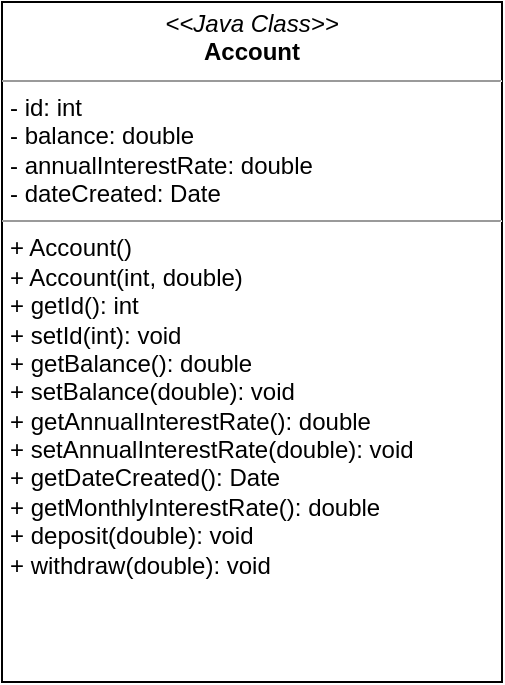 <mxfile version="12.5.3" type="device"><diagram id="ibXzYlEzCLAQejYRKBF8" name="Page-1"><mxGraphModel dx="517" dy="384" grid="1" gridSize="10" guides="1" tooltips="1" connect="1" arrows="1" fold="1" page="1" pageScale="1" pageWidth="850" pageHeight="1100" math="0" shadow="0"><root><mxCell id="0"/><mxCell id="1" parent="0"/><mxCell id="GsavPSaoRJOpnuyeggXO-1" value="&lt;p style=&quot;margin: 0px ; margin-top: 4px ; text-align: center&quot;&gt;&lt;i&gt;&amp;lt;&amp;lt;Java Class&amp;gt;&amp;gt;&lt;/i&gt;&lt;br&gt;&lt;b&gt;Account&lt;/b&gt;&lt;/p&gt;&lt;hr size=&quot;1&quot;&gt;&lt;p style=&quot;margin: 0px ; margin-left: 4px&quot;&gt;- id: int&lt;br&gt;- balance: double&lt;/p&gt;&lt;p style=&quot;margin: 0px ; margin-left: 4px&quot;&gt;- annualInterestRate: double&lt;/p&gt;&lt;p style=&quot;margin: 0px ; margin-left: 4px&quot;&gt;- dateCreated: Date&lt;/p&gt;&lt;hr size=&quot;1&quot;&gt;&lt;p style=&quot;margin: 0px ; margin-left: 4px&quot;&gt;+ Account()&lt;/p&gt;&lt;p style=&quot;margin: 0px ; margin-left: 4px&quot;&gt;+ Account(int, double)&lt;br&gt;+ getId(): int&lt;/p&gt;&lt;p style=&quot;margin: 0px ; margin-left: 4px&quot;&gt;+ setId(int): void&lt;/p&gt;&lt;p style=&quot;margin: 0px ; margin-left: 4px&quot;&gt;+ getBalance(): double&lt;/p&gt;&lt;p style=&quot;margin: 0px ; margin-left: 4px&quot;&gt;+ setBalance(double): void&lt;/p&gt;&lt;p style=&quot;margin: 0px ; margin-left: 4px&quot;&gt;+ getAnnualInterestRate(): double&lt;/p&gt;&lt;p style=&quot;margin: 0px ; margin-left: 4px&quot;&gt;+ setAnnualInterestRate(double): void&lt;/p&gt;&lt;p style=&quot;margin: 0px ; margin-left: 4px&quot;&gt;+ getDateCreated(): Date&lt;/p&gt;&lt;p style=&quot;margin: 0px ; margin-left: 4px&quot;&gt;+ getMonthlyInterestRate(): double&lt;/p&gt;&lt;p style=&quot;margin: 0px ; margin-left: 4px&quot;&gt;+ deposit(double): void&lt;/p&gt;&lt;p style=&quot;margin: 0px ; margin-left: 4px&quot;&gt;+ withdraw(double): void&lt;/p&gt;" style="verticalAlign=top;align=left;overflow=fill;fontSize=12;fontFamily=Helvetica;html=1;" vertex="1" parent="1"><mxGeometry x="20" y="20" width="250" height="340" as="geometry"/></mxCell></root></mxGraphModel></diagram></mxfile>